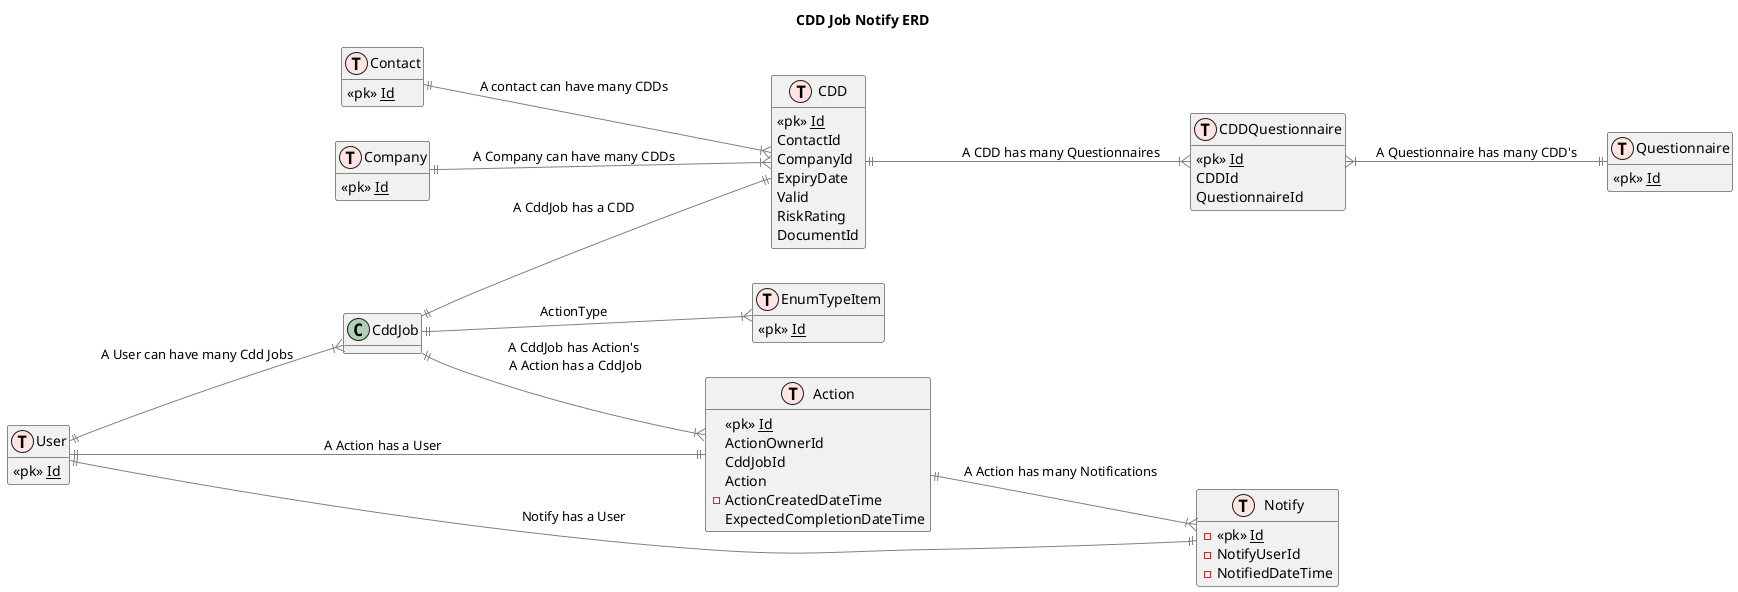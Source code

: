@startuml

title CDD Job Notify ERD

left to right direction

!define table(x) class x << (T,mistyrose) >>   
!define view(x) class x << (V,lightblue) >>   
!define table(x) class x << (T,mistyrose) >>  
!define tr(x) class x << (R,red) >>  
!define tf(x) class x << (F,darkorange) >>   
!define af(x) class x << (F,white) >>   
!define fn(x) class x << (F,plum) >>   
!define fs(x) class x << (F,tan) >>   
!define ft(x) class x << (F,wheat) >>   
!define if(x) class x << (F,gaisboro) >>   
!define p(x) class x << (P,indianred) >>   
!define pc(x) class x << (P,lemonshiffon) >>   
!define x(x) class x << (P,linen) >>     
!define primary_key(x) <<pk>> <u>x</u>
!define foreign_key(x) <<fk>> <b>x</b>
!define link( k, y) k }--||  y
hide methods   
hide stereotypes  
skinparam classarrowcolor gray  

table(User)
{
    primary_key(Id)
}

table(Contact)
{
    primary_key(Id)
}

table(Company)
{
    primary_key(Id)
}

table(CDD)
{
    primary_key(Id)
    ContactId
    CompanyId
    ExpiryDate
    Valid
    RiskRating
    DocumentId
}

table(Action)
{
    primary_key(Id)
    ActionOwnerId
    CddJobId
    Action
    -ActionCreatedDateTime
    ExpectedCompletionDateTime 
    
}

table(Notify)
{
    -primary_key(Id)
    -NotifyUserId
    -NotifiedDateTime
}

table(EnumTypeItem)
{
    primary_key(Id)
}

table( CDDQuestionnaire)
{
    primary_key(Id)
    CDDId
    QuestionnaireId
}
table(Questionnaire)
{
    primary_key(Id)
}


User ||--|{ CddJob : A User can have many Cdd Jobs
CddJob ||--|| CDD : A CddJob has a CDD
CddJob ||--|{ EnumTypeItem : ActionType
CddJob ||--|{ Action : A CddJob has Action's\n A Action has a CddJob

Action ||--|| User : A Action has a User 
Action ||--|{ Notify : A Action has many Notifications
Notify ||--|| User : Notify has a User

Contact ||--|{ CDD : A contact can have many CDDs
Company ||--|{ CDD : A Company can have many CDDs

CDD ||--|{ CDDQuestionnaire : A CDD has many Questionnaires
CDDQuestionnaire }|--|| Questionnaire : A Questionnaire has many CDD's

@enduml


